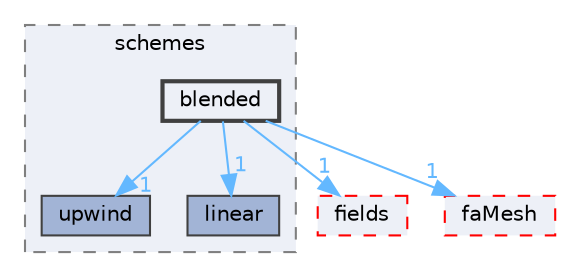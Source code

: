 digraph "src/finiteArea/interpolation/edgeInterpolation/schemes/blended"
{
 // LATEX_PDF_SIZE
  bgcolor="transparent";
  edge [fontname=Helvetica,fontsize=10,labelfontname=Helvetica,labelfontsize=10];
  node [fontname=Helvetica,fontsize=10,shape=box,height=0.2,width=0.4];
  compound=true
  subgraph clusterdir_c2cbdda9edd3452610b843dc2610651b {
    graph [ bgcolor="#edf0f7", pencolor="grey50", label="schemes", fontname=Helvetica,fontsize=10 style="filled,dashed", URL="dir_c2cbdda9edd3452610b843dc2610651b.html",tooltip=""]
  dir_864bbbe4cb885078470f3cfa08d3fe24 [label="upwind", fillcolor="#a2b4d6", color="grey25", style="filled", URL="dir_864bbbe4cb885078470f3cfa08d3fe24.html",tooltip=""];
  dir_ed914dcf03a7d3b6ce2767a9033a5e43 [label="linear", fillcolor="#a2b4d6", color="grey25", style="filled", URL="dir_ed914dcf03a7d3b6ce2767a9033a5e43.html",tooltip=""];
  dir_f7bbe01d67eadae41242a18f3c446161 [label="blended", fillcolor="#edf0f7", color="grey25", style="filled,bold", URL="dir_f7bbe01d67eadae41242a18f3c446161.html",tooltip=""];
  }
  dir_82c77a639fb8894523e0866635d617d1 [label="fields", fillcolor="#edf0f7", color="red", style="filled,dashed", URL="dir_82c77a639fb8894523e0866635d617d1.html",tooltip=""];
  dir_f14612db68a06d13a87d37d60dc895d5 [label="faMesh", fillcolor="#edf0f7", color="red", style="filled,dashed", URL="dir_f14612db68a06d13a87d37d60dc895d5.html",tooltip=""];
  dir_f7bbe01d67eadae41242a18f3c446161->dir_82c77a639fb8894523e0866635d617d1 [headlabel="1", labeldistance=1.5 headhref="dir_000286_001330.html" href="dir_000286_001330.html" color="steelblue1" fontcolor="steelblue1"];
  dir_f7bbe01d67eadae41242a18f3c446161->dir_864bbbe4cb885078470f3cfa08d3fe24 [headlabel="1", labeldistance=1.5 headhref="dir_000286_004236.html" href="dir_000286_004236.html" color="steelblue1" fontcolor="steelblue1"];
  dir_f7bbe01d67eadae41242a18f3c446161->dir_ed914dcf03a7d3b6ce2767a9033a5e43 [headlabel="1", labeldistance=1.5 headhref="dir_000286_002180.html" href="dir_000286_002180.html" color="steelblue1" fontcolor="steelblue1"];
  dir_f7bbe01d67eadae41242a18f3c446161->dir_f14612db68a06d13a87d37d60dc895d5 [headlabel="1", labeldistance=1.5 headhref="dir_000286_001295.html" href="dir_000286_001295.html" color="steelblue1" fontcolor="steelblue1"];
}
